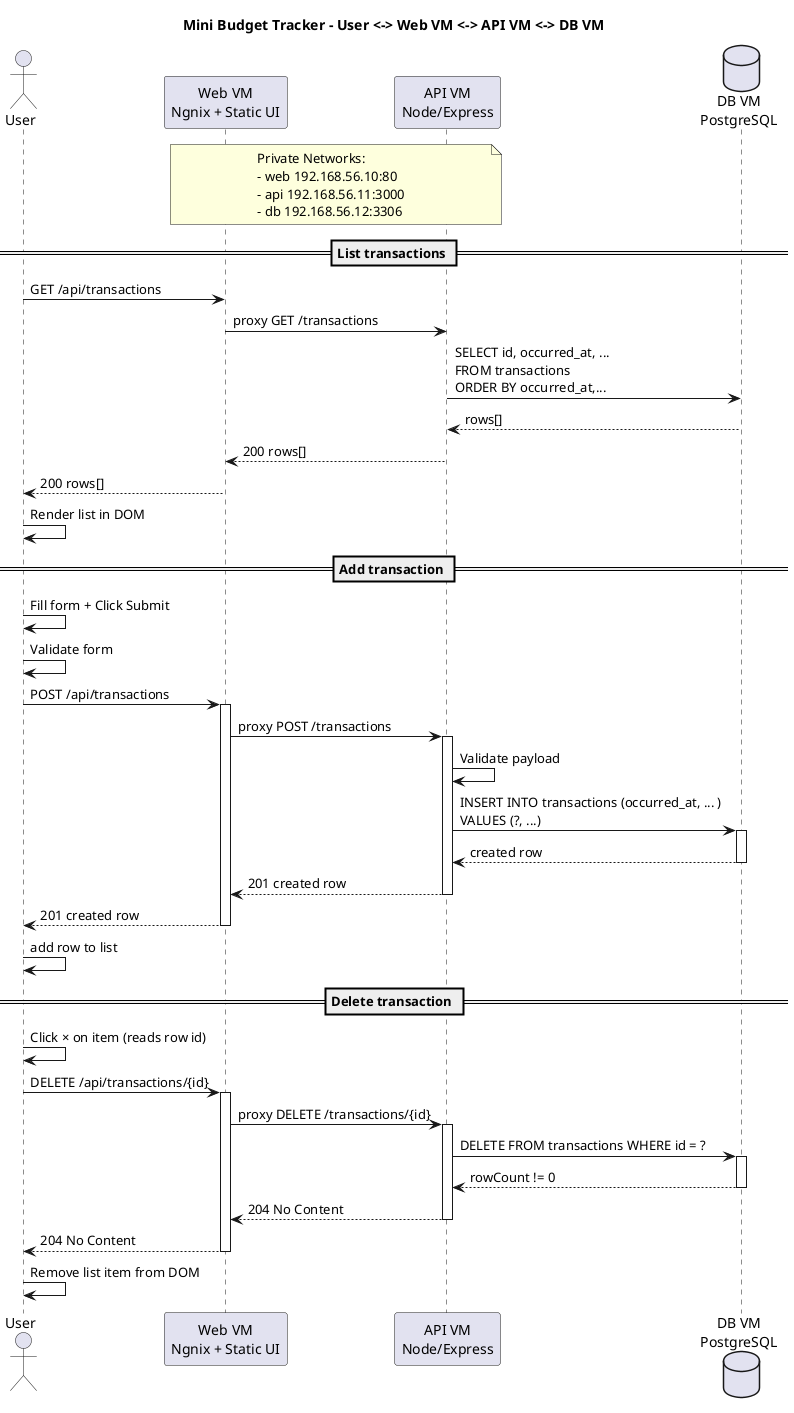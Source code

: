 @startuml 
title Mini Budget Tracker - User <-> Web VM <-> API VM <-> DB VM

actor User as U
participant "Web VM\nNgnix + Static UI" as W
participant "API VM\nNode/Express" as A
database "DB VM\nPostgreSQL" as D

note over W,A
Private Networks:
- web 192.168.56.10:80
- api 192.168.56.11:3000
- db 192.168.56.12:3306
end note

== List transactions ==
U -> W: GET /api/transactions
W -> A: proxy GET /transactions
A -> D: SELECT id, occurred_at, ... \nFROM transactions \nORDER BY occurred_at,...
D --> A: rows[]
A --> W: 200 rows[]
W --> U: 200 rows[]
U -> U: Render list in DOM

== Add transaction ==
U -> U: Fill form + Click Submit
U -> U: Validate form
U -> W: POST /api/transactions
activate W
W -> A: proxy POST /transactions
activate A
A -> A: Validate payload
A -> D: INSERT INTO transactions (occurred_at, ... ) \nVALUES (?, ...)
activate D
D --> A: created row
deactivate D
A --> W: 201 created row
deactivate A
W --> U: 201 created row
deactivate W
U -> U: add row to list

== Delete transaction ==
U -> U: Click × on item (reads row id)
U -> W: DELETE /api/transactions/{id}
activate W
W -> A: proxy DELETE /transactions/{id}
activate A
A -> D: DELETE FROM transactions WHERE id = ?
activate D
D --> A: rowCount != 0
deactivate D
A --> W: 204 No Content
deactivate A
W --> U: 204 No Content
deactivate W
U -> U: Remove list item from DOM

@enduml
